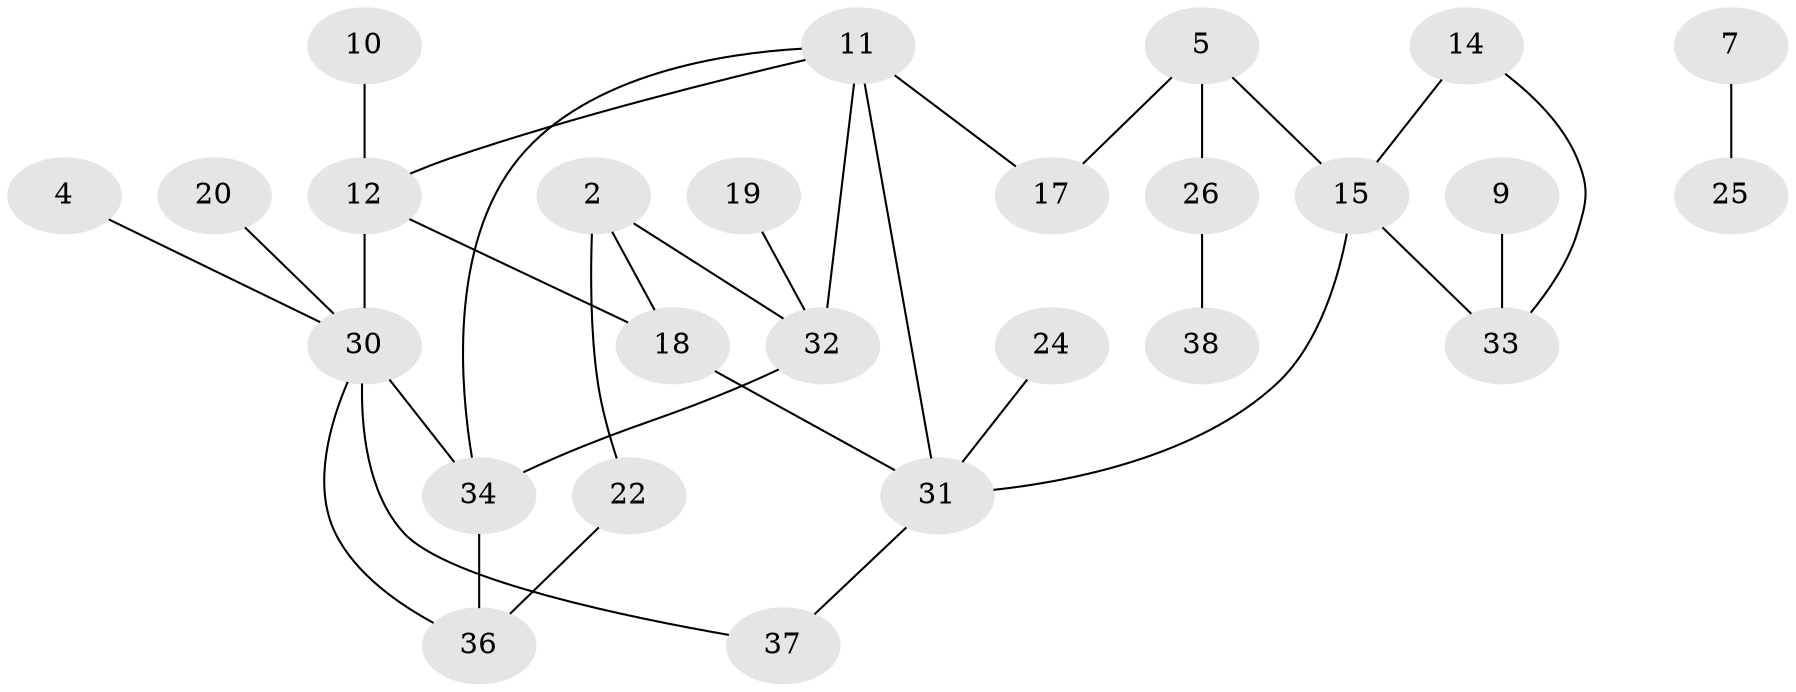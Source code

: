 // original degree distribution, {3: 0.18421052631578946, 1: 0.34210526315789475, 2: 0.25, 0: 0.11842105263157894, 4: 0.05263157894736842, 5: 0.02631578947368421, 6: 0.02631578947368421}
// Generated by graph-tools (version 1.1) at 2025/25/03/09/25 03:25:17]
// undirected, 26 vertices, 33 edges
graph export_dot {
graph [start="1"]
  node [color=gray90,style=filled];
  2;
  4;
  5;
  7;
  9;
  10;
  11;
  12;
  14;
  15;
  17;
  18;
  19;
  20;
  22;
  24;
  25;
  26;
  30;
  31;
  32;
  33;
  34;
  36;
  37;
  38;
  2 -- 18 [weight=1.0];
  2 -- 22 [weight=1.0];
  2 -- 32 [weight=1.0];
  4 -- 30 [weight=1.0];
  5 -- 15 [weight=1.0];
  5 -- 17 [weight=1.0];
  5 -- 26 [weight=1.0];
  7 -- 25 [weight=1.0];
  9 -- 33 [weight=1.0];
  10 -- 12 [weight=1.0];
  11 -- 12 [weight=1.0];
  11 -- 17 [weight=1.0];
  11 -- 31 [weight=1.0];
  11 -- 32 [weight=1.0];
  11 -- 34 [weight=1.0];
  12 -- 18 [weight=1.0];
  12 -- 30 [weight=1.0];
  14 -- 15 [weight=1.0];
  14 -- 33 [weight=1.0];
  15 -- 31 [weight=1.0];
  15 -- 33 [weight=1.0];
  18 -- 31 [weight=1.0];
  19 -- 32 [weight=1.0];
  20 -- 30 [weight=1.0];
  22 -- 36 [weight=1.0];
  24 -- 31 [weight=1.0];
  26 -- 38 [weight=1.0];
  30 -- 34 [weight=2.0];
  30 -- 36 [weight=1.0];
  30 -- 37 [weight=1.0];
  31 -- 37 [weight=1.0];
  32 -- 34 [weight=1.0];
  34 -- 36 [weight=1.0];
}

